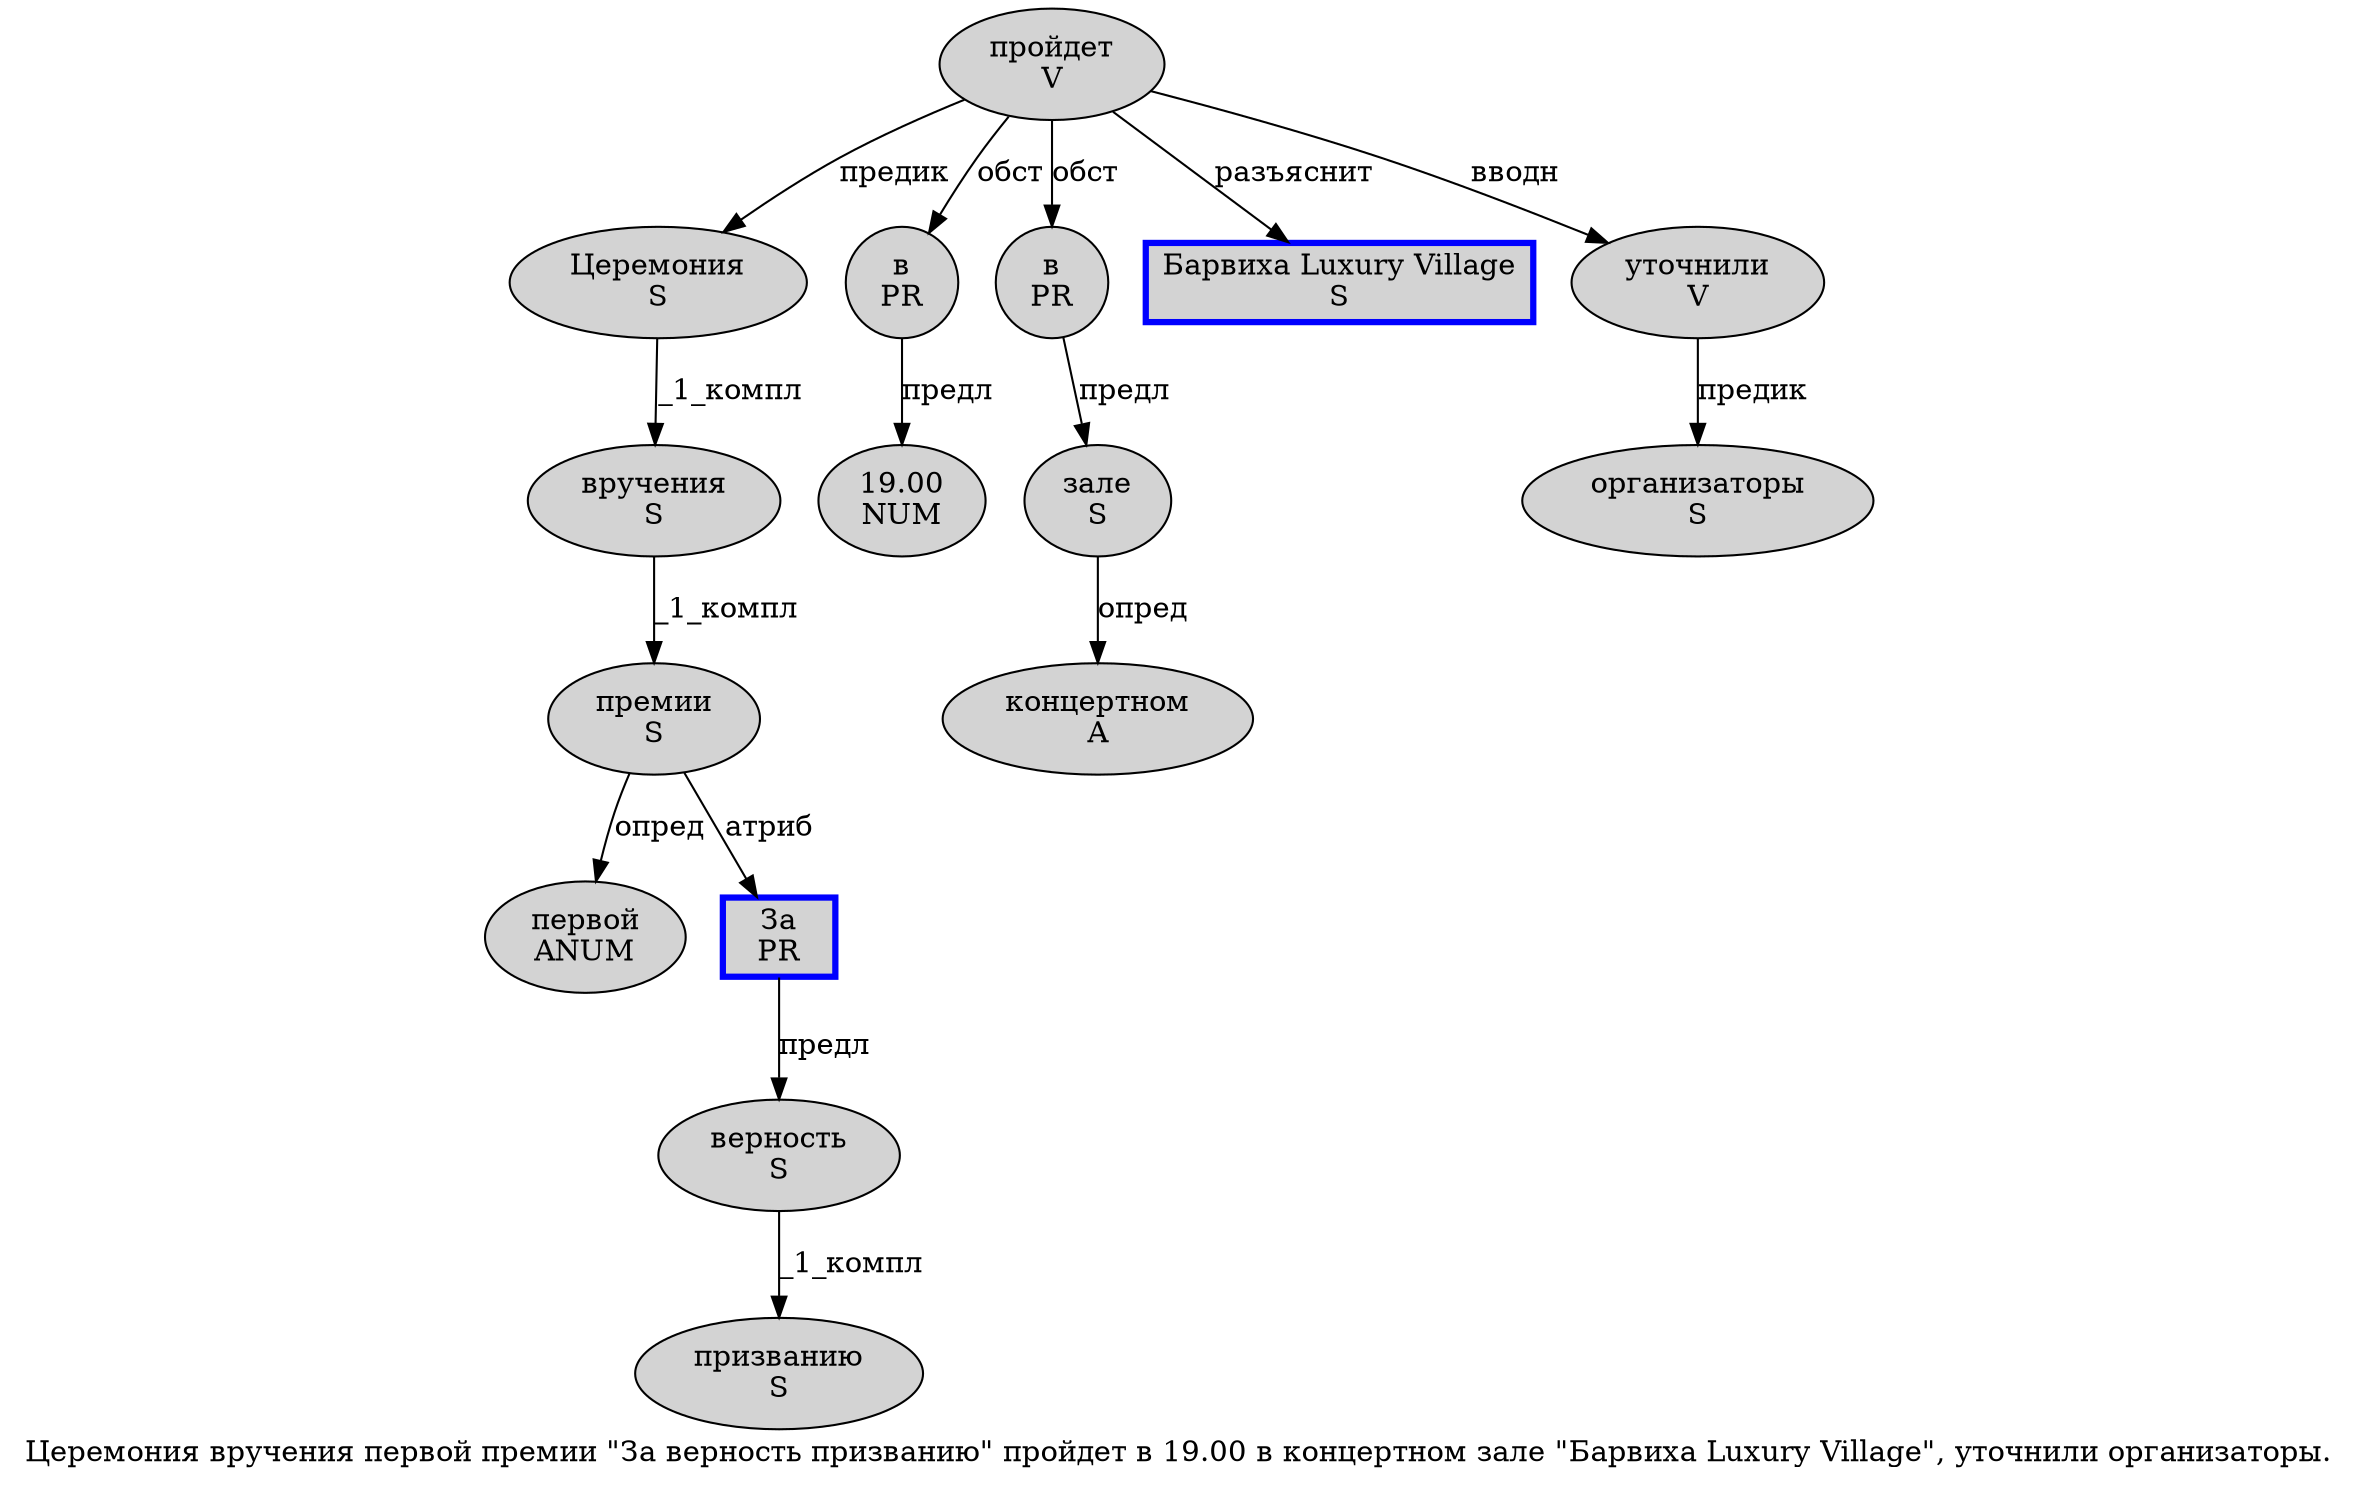 digraph SENTENCE_75 {
	graph [label="Церемония вручения первой премии \"За верность призванию\" пройдет в 19.00 в концертном зале \"Барвиха Luxury Village\", уточнили организаторы."]
	node [style=filled]
		0 [label="Церемония
S" color="" fillcolor=lightgray penwidth=1 shape=ellipse]
		1 [label="вручения
S" color="" fillcolor=lightgray penwidth=1 shape=ellipse]
		2 [label="первой
ANUM" color="" fillcolor=lightgray penwidth=1 shape=ellipse]
		3 [label="премии
S" color="" fillcolor=lightgray penwidth=1 shape=ellipse]
		5 [label="За
PR" color=blue fillcolor=lightgray penwidth=3 shape=box]
		6 [label="верность
S" color="" fillcolor=lightgray penwidth=1 shape=ellipse]
		7 [label="призванию
S" color="" fillcolor=lightgray penwidth=1 shape=ellipse]
		9 [label="пройдет
V" color="" fillcolor=lightgray penwidth=1 shape=ellipse]
		10 [label="в
PR" color="" fillcolor=lightgray penwidth=1 shape=ellipse]
		11 [label="19.00
NUM" color="" fillcolor=lightgray penwidth=1 shape=ellipse]
		12 [label="в
PR" color="" fillcolor=lightgray penwidth=1 shape=ellipse]
		13 [label="концертном
A" color="" fillcolor=lightgray penwidth=1 shape=ellipse]
		14 [label="зале
S" color="" fillcolor=lightgray penwidth=1 shape=ellipse]
		16 [label="Барвиха Luxury Village
S" color=blue fillcolor=lightgray penwidth=3 shape=box]
		19 [label="уточнили
V" color="" fillcolor=lightgray penwidth=1 shape=ellipse]
		20 [label="организаторы
S" color="" fillcolor=lightgray penwidth=1 shape=ellipse]
			0 -> 1 [label="_1_компл"]
			19 -> 20 [label="предик"]
			9 -> 0 [label="предик"]
			9 -> 10 [label="обст"]
			9 -> 12 [label="обст"]
			9 -> 16 [label="разъяснит"]
			9 -> 19 [label="вводн"]
			12 -> 14 [label="предл"]
			1 -> 3 [label="_1_компл"]
			5 -> 6 [label="предл"]
			3 -> 2 [label="опред"]
			3 -> 5 [label="атриб"]
			6 -> 7 [label="_1_компл"]
			14 -> 13 [label="опред"]
			10 -> 11 [label="предл"]
}